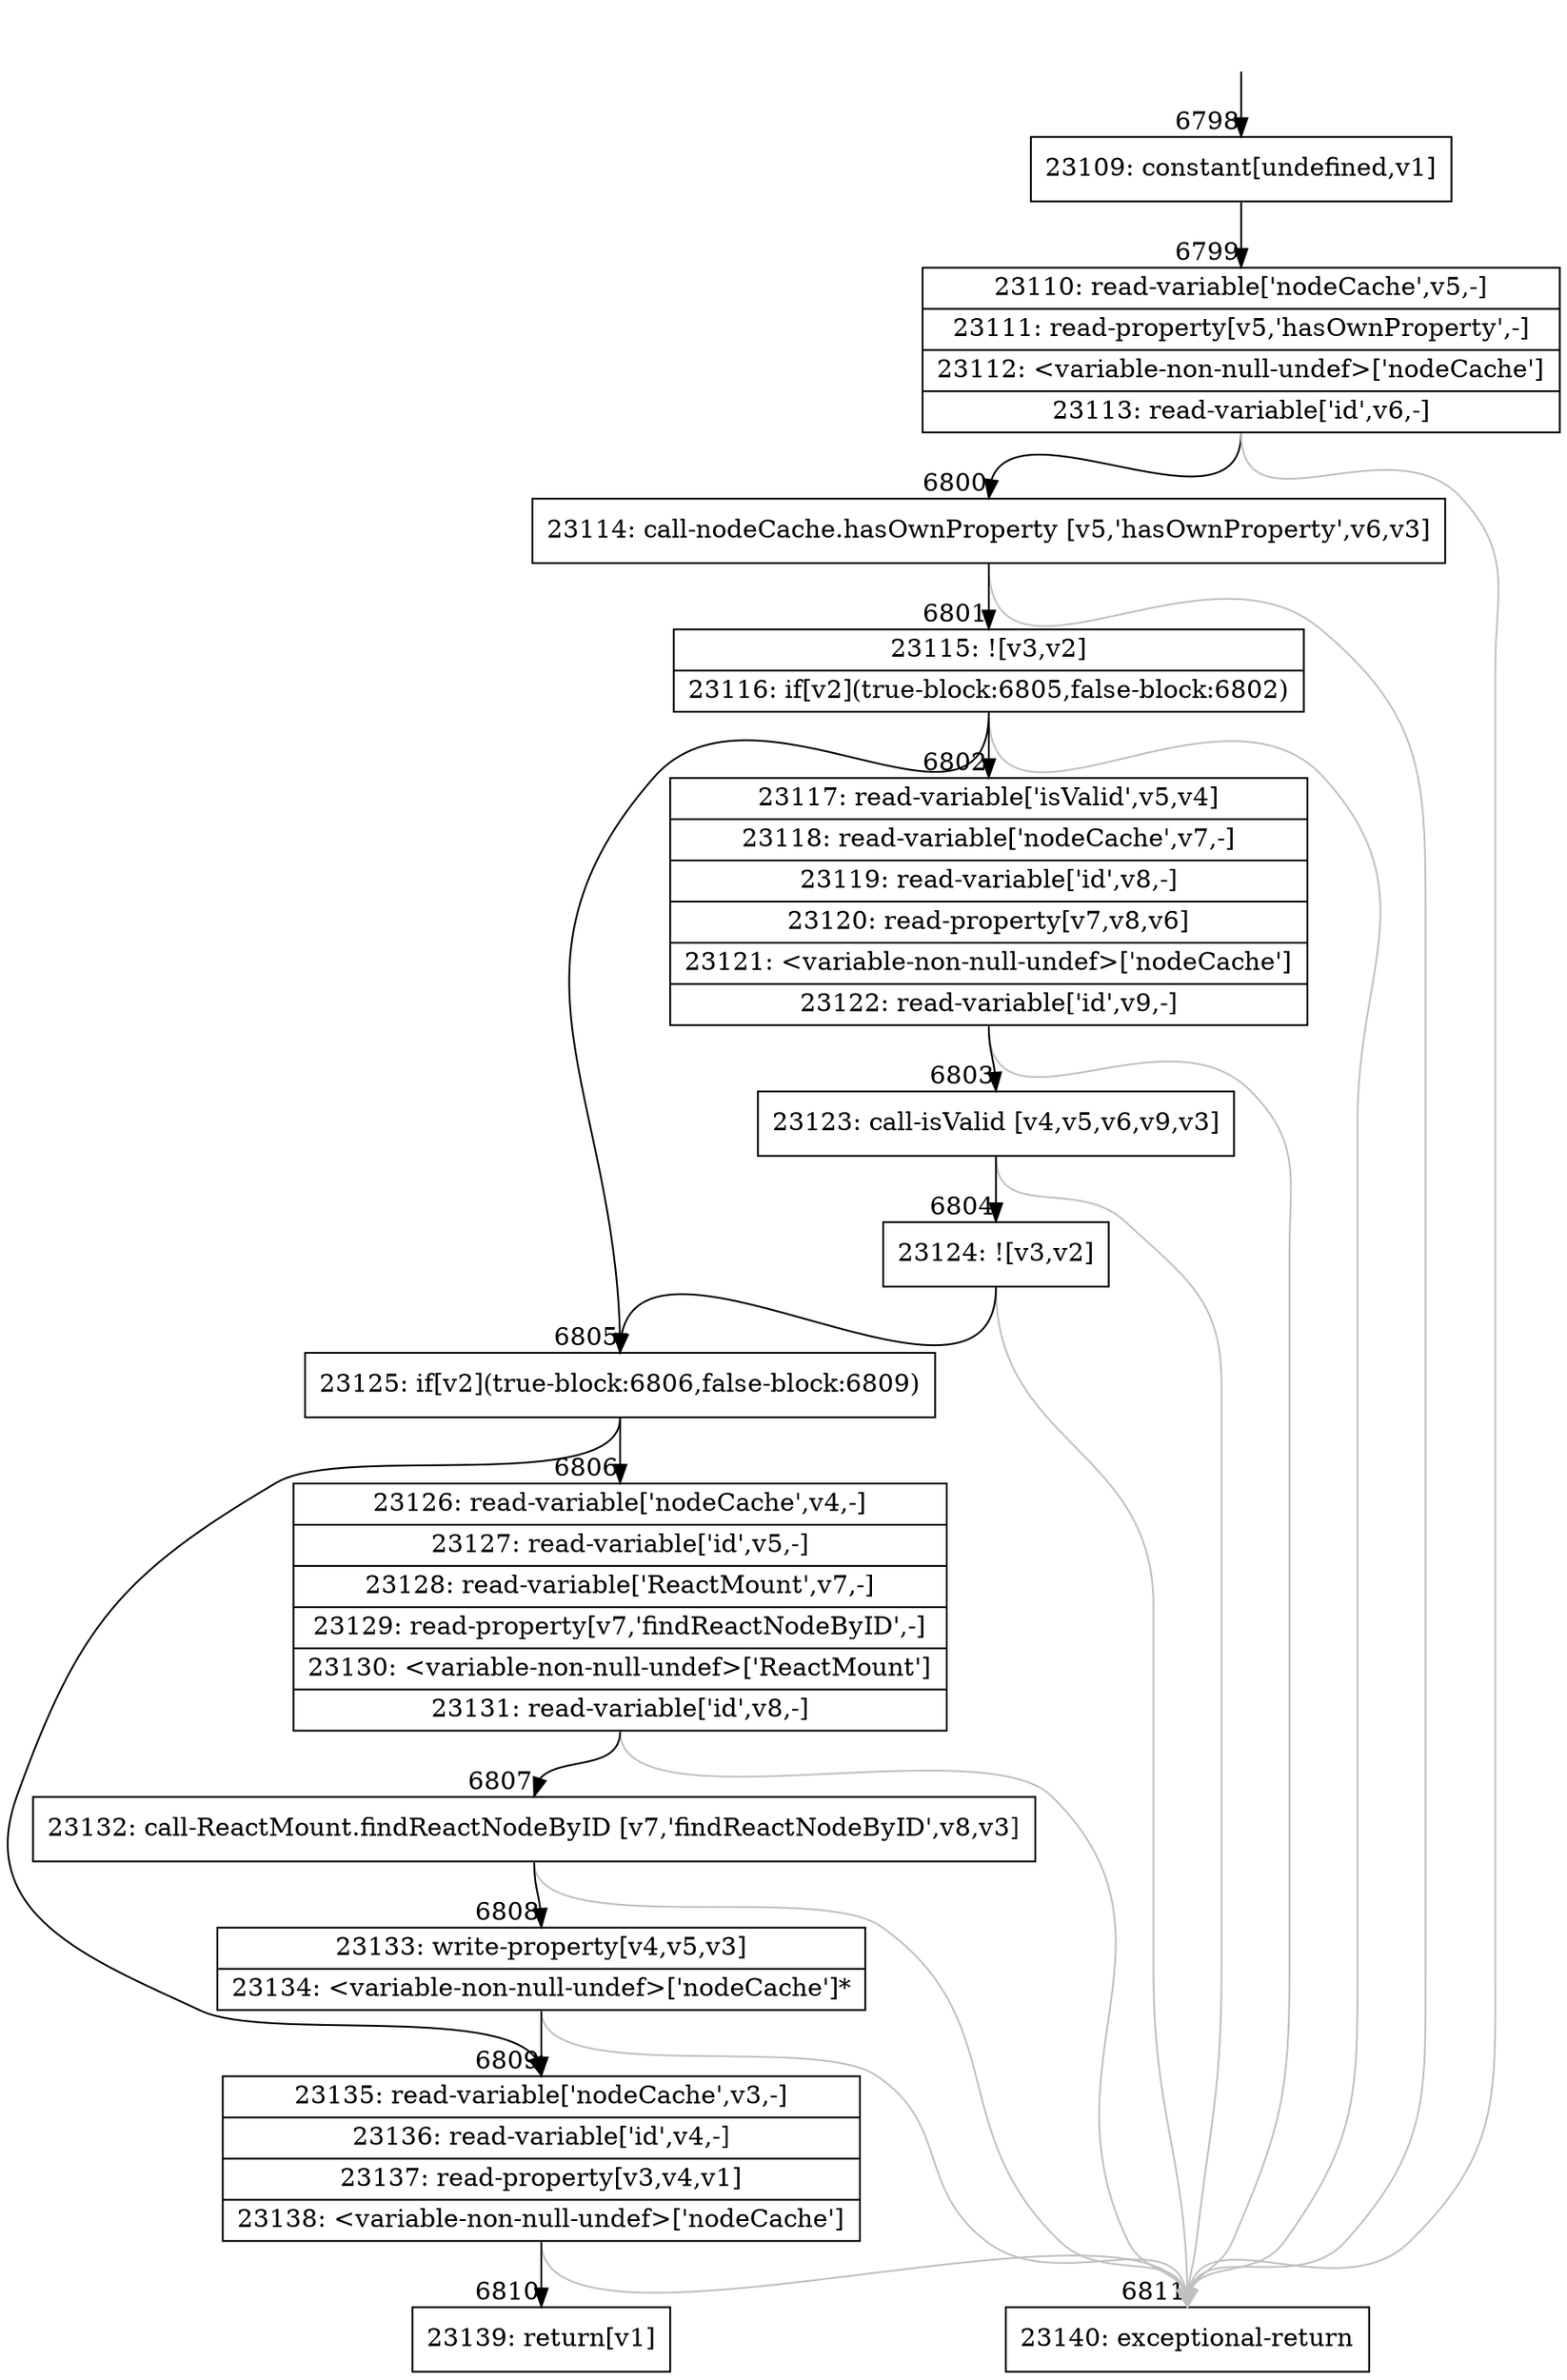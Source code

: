 digraph {
rankdir="TD"
BB_entry473[shape=none,label=""];
BB_entry473 -> BB6798 [tailport=s, headport=n, headlabel="    6798"]
BB6798 [shape=record label="{23109: constant[undefined,v1]}" ] 
BB6798 -> BB6799 [tailport=s, headport=n, headlabel="      6799"]
BB6799 [shape=record label="{23110: read-variable['nodeCache',v5,-]|23111: read-property[v5,'hasOwnProperty',-]|23112: \<variable-non-null-undef\>['nodeCache']|23113: read-variable['id',v6,-]}" ] 
BB6799 -> BB6800 [tailport=s, headport=n, headlabel="      6800"]
BB6799 -> BB6811 [tailport=s, headport=n, color=gray, headlabel="      6811"]
BB6800 [shape=record label="{23114: call-nodeCache.hasOwnProperty [v5,'hasOwnProperty',v6,v3]}" ] 
BB6800 -> BB6801 [tailport=s, headport=n, headlabel="      6801"]
BB6800 -> BB6811 [tailport=s, headport=n, color=gray]
BB6801 [shape=record label="{23115: ![v3,v2]|23116: if[v2](true-block:6805,false-block:6802)}" ] 
BB6801 -> BB6805 [tailport=s, headport=n, headlabel="      6805"]
BB6801 -> BB6802 [tailport=s, headport=n, headlabel="      6802"]
BB6801 -> BB6811 [tailport=s, headport=n, color=gray]
BB6802 [shape=record label="{23117: read-variable['isValid',v5,v4]|23118: read-variable['nodeCache',v7,-]|23119: read-variable['id',v8,-]|23120: read-property[v7,v8,v6]|23121: \<variable-non-null-undef\>['nodeCache']|23122: read-variable['id',v9,-]}" ] 
BB6802 -> BB6803 [tailport=s, headport=n, headlabel="      6803"]
BB6802 -> BB6811 [tailport=s, headport=n, color=gray]
BB6803 [shape=record label="{23123: call-isValid [v4,v5,v6,v9,v3]}" ] 
BB6803 -> BB6804 [tailport=s, headport=n, headlabel="      6804"]
BB6803 -> BB6811 [tailport=s, headport=n, color=gray]
BB6804 [shape=record label="{23124: ![v3,v2]}" ] 
BB6804 -> BB6805 [tailport=s, headport=n]
BB6804 -> BB6811 [tailport=s, headport=n, color=gray]
BB6805 [shape=record label="{23125: if[v2](true-block:6806,false-block:6809)}" ] 
BB6805 -> BB6806 [tailport=s, headport=n, headlabel="      6806"]
BB6805 -> BB6809 [tailport=s, headport=n, headlabel="      6809"]
BB6806 [shape=record label="{23126: read-variable['nodeCache',v4,-]|23127: read-variable['id',v5,-]|23128: read-variable['ReactMount',v7,-]|23129: read-property[v7,'findReactNodeByID',-]|23130: \<variable-non-null-undef\>['ReactMount']|23131: read-variable['id',v8,-]}" ] 
BB6806 -> BB6807 [tailport=s, headport=n, headlabel="      6807"]
BB6806 -> BB6811 [tailport=s, headport=n, color=gray]
BB6807 [shape=record label="{23132: call-ReactMount.findReactNodeByID [v7,'findReactNodeByID',v8,v3]}" ] 
BB6807 -> BB6808 [tailport=s, headport=n, headlabel="      6808"]
BB6807 -> BB6811 [tailport=s, headport=n, color=gray]
BB6808 [shape=record label="{23133: write-property[v4,v5,v3]|23134: \<variable-non-null-undef\>['nodeCache']*}" ] 
BB6808 -> BB6809 [tailport=s, headport=n]
BB6808 -> BB6811 [tailport=s, headport=n, color=gray]
BB6809 [shape=record label="{23135: read-variable['nodeCache',v3,-]|23136: read-variable['id',v4,-]|23137: read-property[v3,v4,v1]|23138: \<variable-non-null-undef\>['nodeCache']}" ] 
BB6809 -> BB6810 [tailport=s, headport=n, headlabel="      6810"]
BB6809 -> BB6811 [tailport=s, headport=n, color=gray]
BB6810 [shape=record label="{23139: return[v1]}" ] 
BB6811 [shape=record label="{23140: exceptional-return}" ] 
//#$~ 11939
}
